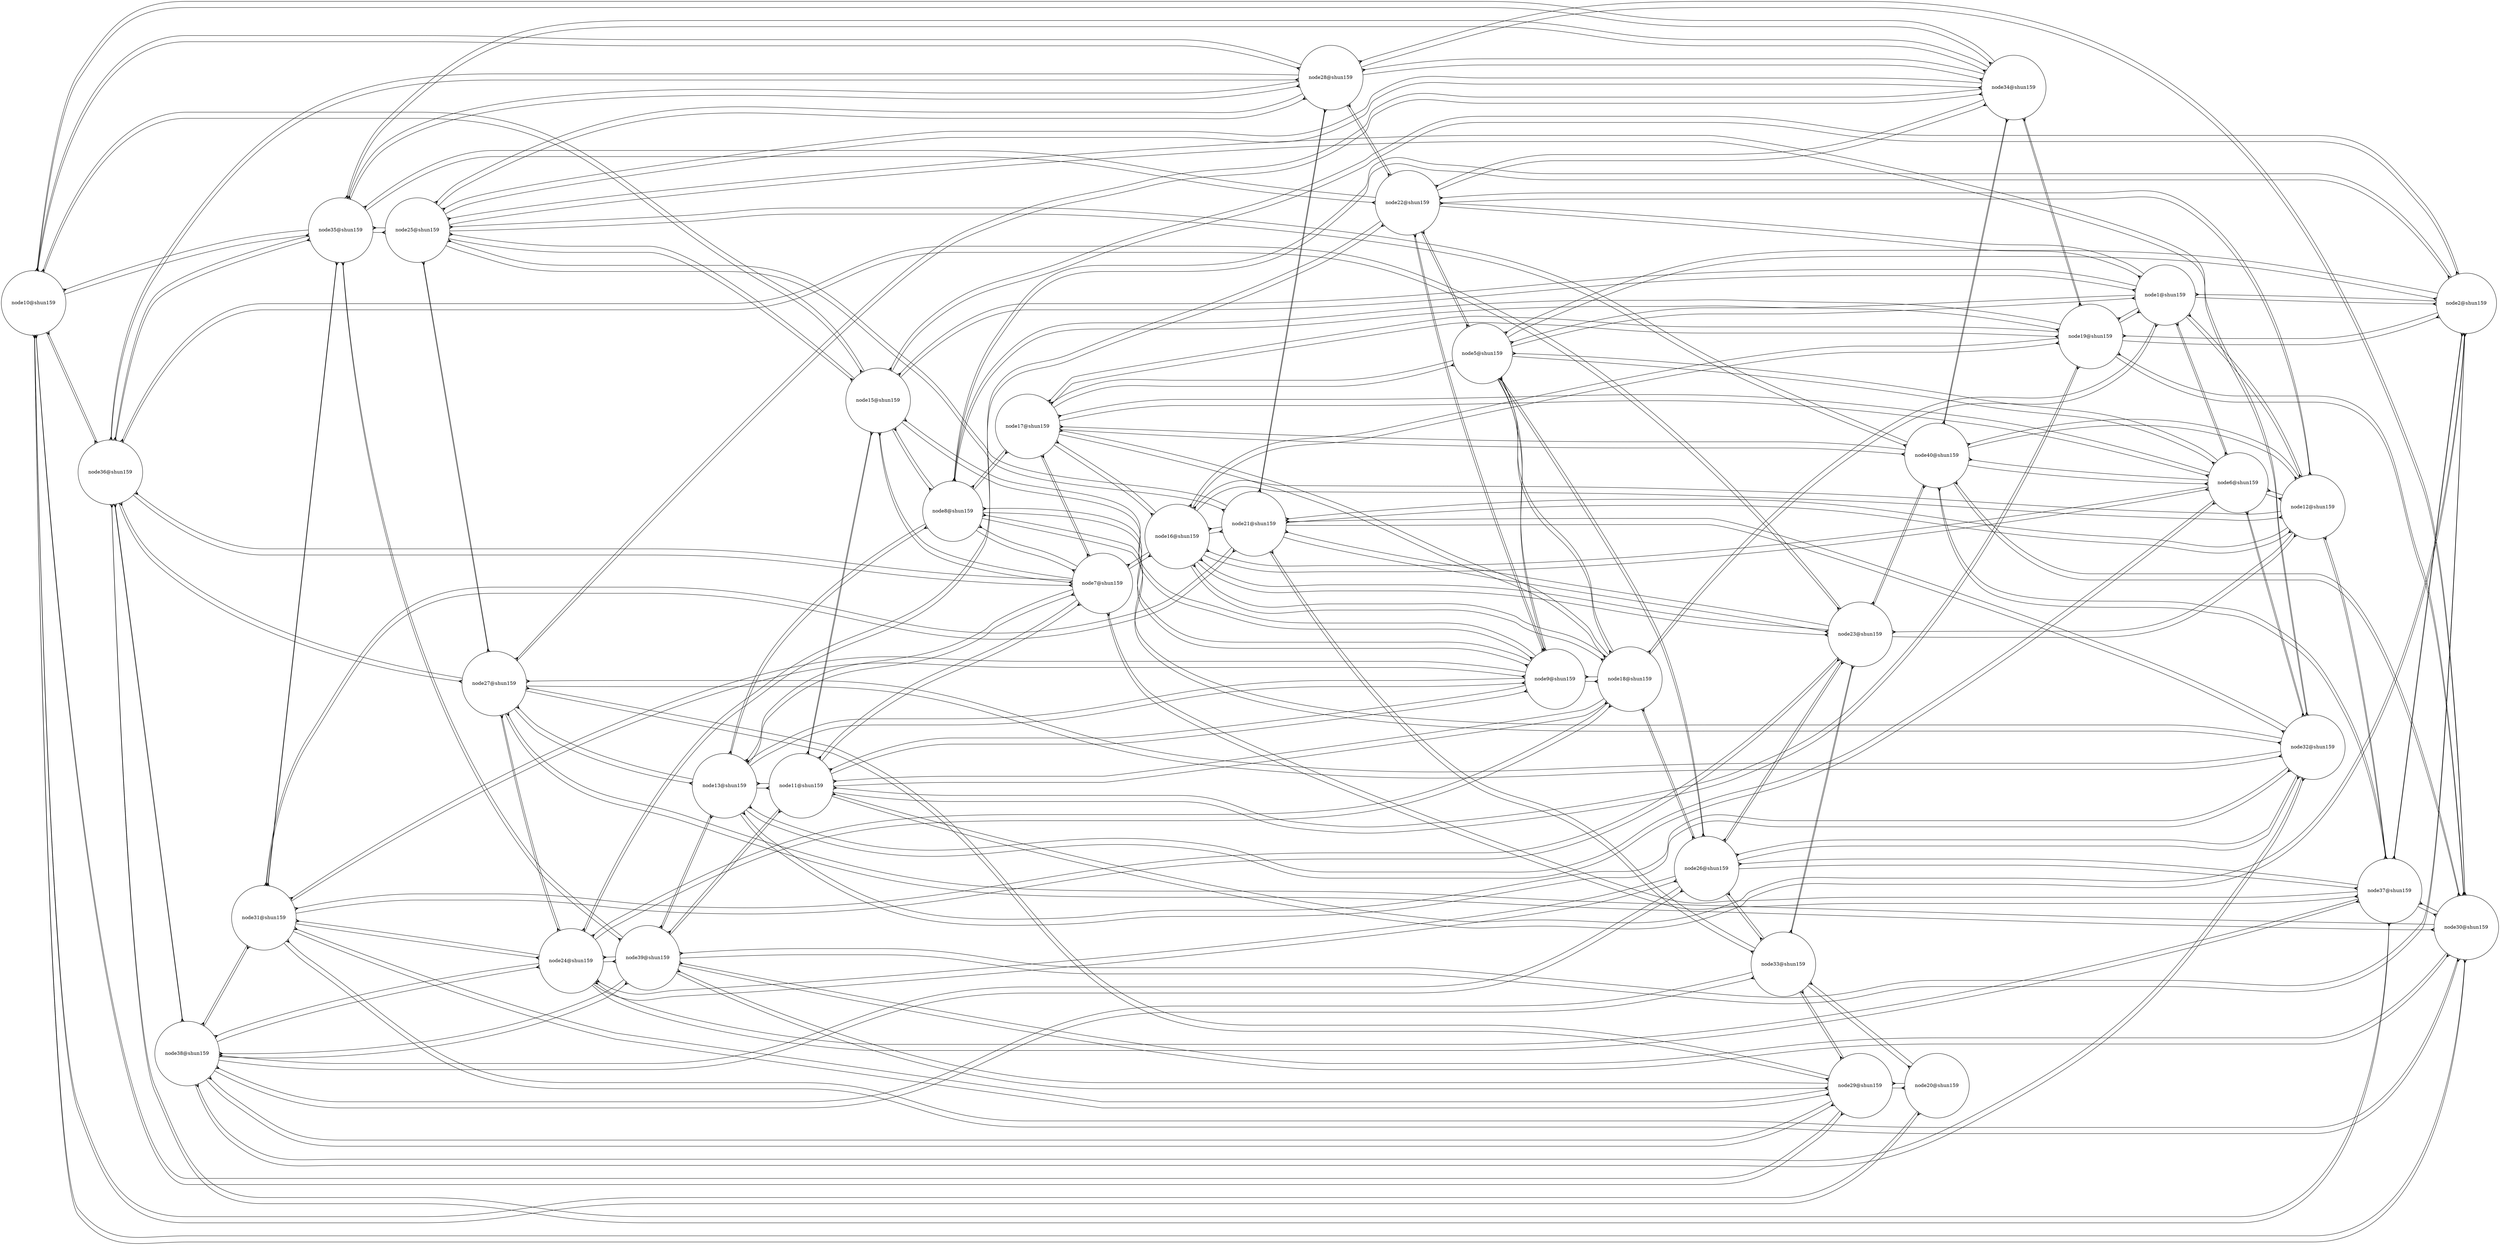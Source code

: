 digraph {
  rankdir=LR;
  node [shape = circle];
  "node10@shun159" -> "node36@shun159" [arrowhead = crow];
  "node10@shun159" -> "node35@shun159" [arrowhead = crow];
  "node10@shun159" -> "node34@shun159" [arrowhead = crow];
  "node10@shun159" -> "node30@shun159" [arrowhead = crow];
  "node10@shun159" -> "node29@shun159" [arrowhead = crow];
  "node10@shun159" -> "node28@shun159" [arrowhead = crow];
  "node10@shun159" -> "node20@shun159" [arrowhead = crow];
  "node10@shun159" -> "node15@shun159" [arrowhead = crow];
  "node11@shun159" -> "node9@shun159" [arrowhead = crow];
  "node11@shun159" -> "node7@shun159" [arrowhead = crow];
  "node11@shun159" -> "node39@shun159" [arrowhead = crow];
  "node11@shun159" -> "node2@shun159" [arrowhead = crow];
  "node11@shun159" -> "node19@shun159" [arrowhead = crow];
  "node11@shun159" -> "node18@shun159" [arrowhead = crow];
  "node11@shun159" -> "node15@shun159" [arrowhead = crow];
  "node11@shun159" -> "node13@shun159" [arrowhead = crow];
  "node12@shun159" -> "node6@shun159" [arrowhead = crow];
  "node12@shun159" -> "node40@shun159" [arrowhead = crow];
  "node12@shun159" -> "node37@shun159" [arrowhead = crow];
  "node12@shun159" -> "node23@shun159" [arrowhead = crow];
  "node12@shun159" -> "node22@shun159" [arrowhead = crow];
  "node12@shun159" -> "node21@shun159" [arrowhead = crow];
  "node12@shun159" -> "node1@shun159" [arrowhead = crow];
  "node12@shun159" -> "node16@shun159" [arrowhead = crow];
  "node13@shun159" -> "node9@shun159" [arrowhead = crow];
  "node13@shun159" -> "node8@shun159" [arrowhead = crow];
  "node13@shun159" -> "node7@shun159" [arrowhead = crow];
  "node13@shun159" -> "node6@shun159" [arrowhead = crow];
  "node13@shun159" -> "node39@shun159" [arrowhead = crow];
  "node13@shun159" -> "node32@shun159" [arrowhead = crow];
  "node13@shun159" -> "node27@shun159" [arrowhead = crow];
  "node13@shun159" -> "node11@shun159" [arrowhead = crow];
  "node15@shun159" -> "node9@shun159" [arrowhead = crow];
  "node15@shun159" -> "node8@shun159" [arrowhead = crow];
  "node15@shun159" -> "node7@shun159" [arrowhead = crow];
  "node15@shun159" -> "node2@shun159" [arrowhead = crow];
  "node15@shun159" -> "node25@shun159" [arrowhead = crow];
  "node15@shun159" -> "node1@shun159" [arrowhead = crow];
  "node15@shun159" -> "node11@shun159" [arrowhead = crow];
  "node15@shun159" -> "node10@shun159" [arrowhead = crow];
  "node16@shun159" -> "node7@shun159" [arrowhead = crow];
  "node16@shun159" -> "node6@shun159" [arrowhead = crow];
  "node16@shun159" -> "node23@shun159" [arrowhead = crow];
  "node16@shun159" -> "node21@shun159" [arrowhead = crow];
  "node16@shun159" -> "node19@shun159" [arrowhead = crow];
  "node16@shun159" -> "node18@shun159" [arrowhead = crow];
  "node16@shun159" -> "node17@shun159" [arrowhead = crow];
  "node16@shun159" -> "node12@shun159" [arrowhead = crow];
  "node17@shun159" -> "node8@shun159" [arrowhead = crow];
  "node17@shun159" -> "node7@shun159" [arrowhead = crow];
  "node17@shun159" -> "node6@shun159" [arrowhead = crow];
  "node17@shun159" -> "node5@shun159" [arrowhead = crow];
  "node17@shun159" -> "node40@shun159" [arrowhead = crow];
  "node17@shun159" -> "node19@shun159" [arrowhead = crow];
  "node17@shun159" -> "node18@shun159" [arrowhead = crow];
  "node17@shun159" -> "node16@shun159" [arrowhead = crow];
  "node18@shun159" -> "node9@shun159" [arrowhead = crow];
  "node18@shun159" -> "node5@shun159" [arrowhead = crow];
  "node18@shun159" -> "node26@shun159" [arrowhead = crow];
  "node18@shun159" -> "node24@shun159" [arrowhead = crow];
  "node18@shun159" -> "node1@shun159" [arrowhead = crow];
  "node18@shun159" -> "node17@shun159" [arrowhead = crow];
  "node18@shun159" -> "node16@shun159" [arrowhead = crow];
  "node18@shun159" -> "node11@shun159" [arrowhead = crow];
  "node19@shun159" -> "node8@shun159" [arrowhead = crow];
  "node19@shun159" -> "node34@shun159" [arrowhead = crow];
  "node19@shun159" -> "node30@shun159" [arrowhead = crow];
  "node19@shun159" -> "node2@shun159" [arrowhead = crow];
  "node19@shun159" -> "node1@shun159" [arrowhead = crow];
  "node19@shun159" -> "node17@shun159" [arrowhead = crow];
  "node19@shun159" -> "node16@shun159" [arrowhead = crow];
  "node19@shun159" -> "node11@shun159" [arrowhead = crow];
  "node1@shun159" -> "node6@shun159" [arrowhead = crow];
  "node1@shun159" -> "node5@shun159" [arrowhead = crow];
  "node1@shun159" -> "node2@shun159" [arrowhead = crow];
  "node1@shun159" -> "node22@shun159" [arrowhead = crow];
  "node1@shun159" -> "node19@shun159" [arrowhead = crow];
  "node1@shun159" -> "node18@shun159" [arrowhead = crow];
  "node1@shun159" -> "node15@shun159" [arrowhead = crow];
  "node1@shun159" -> "node12@shun159" [arrowhead = crow];
  "node20@shun159" -> "node33@shun159" [arrowhead = crow];
  "node20@shun159" -> "node29@shun159" [arrowhead = crow];
  "node20@shun159" -> "node10@shun159" [arrowhead = crow];
  "node21@shun159" -> "node33@shun159" [arrowhead = crow];
  "node21@shun159" -> "node32@shun159" [arrowhead = crow];
  "node21@shun159" -> "node31@shun159" [arrowhead = crow];
  "node21@shun159" -> "node28@shun159" [arrowhead = crow];
  "node21@shun159" -> "node25@shun159" [arrowhead = crow];
  "node21@shun159" -> "node23@shun159" [arrowhead = crow];
  "node21@shun159" -> "node16@shun159" [arrowhead = crow];
  "node21@shun159" -> "node12@shun159" [arrowhead = crow];
  "node22@shun159" -> "node9@shun159" [arrowhead = crow];
  "node22@shun159" -> "node5@shun159" [arrowhead = crow];
  "node22@shun159" -> "node35@shun159" [arrowhead = crow];
  "node22@shun159" -> "node34@shun159" [arrowhead = crow];
  "node22@shun159" -> "node28@shun159" [arrowhead = crow];
  "node22@shun159" -> "node24@shun159" [arrowhead = crow];
  "node22@shun159" -> "node1@shun159" [arrowhead = crow];
  "node22@shun159" -> "node12@shun159" [arrowhead = crow];
  "node23@shun159" -> "node40@shun159" [arrowhead = crow];
  "node23@shun159" -> "node36@shun159" [arrowhead = crow];
  "node23@shun159" -> "node33@shun159" [arrowhead = crow];
  "node23@shun159" -> "node31@shun159" [arrowhead = crow];
  "node23@shun159" -> "node26@shun159" [arrowhead = crow];
  "node23@shun159" -> "node21@shun159" [arrowhead = crow];
  "node23@shun159" -> "node16@shun159" [arrowhead = crow];
  "node23@shun159" -> "node12@shun159" [arrowhead = crow];
  "node24@shun159" -> "node39@shun159" [arrowhead = crow];
  "node24@shun159" -> "node38@shun159" [arrowhead = crow];
  "node24@shun159" -> "node37@shun159" [arrowhead = crow];
  "node24@shun159" -> "node31@shun159" [arrowhead = crow];
  "node24@shun159" -> "node27@shun159" [arrowhead = crow];
  "node24@shun159" -> "node26@shun159" [arrowhead = crow];
  "node24@shun159" -> "node22@shun159" [arrowhead = crow];
  "node24@shun159" -> "node18@shun159" [arrowhead = crow];
  "node25@shun159" -> "node40@shun159" [arrowhead = crow];
  "node25@shun159" -> "node35@shun159" [arrowhead = crow];
  "node25@shun159" -> "node34@shun159" [arrowhead = crow];
  "node25@shun159" -> "node32@shun159" [arrowhead = crow];
  "node25@shun159" -> "node28@shun159" [arrowhead = crow];
  "node25@shun159" -> "node27@shun159" [arrowhead = crow];
  "node25@shun159" -> "node21@shun159" [arrowhead = crow];
  "node25@shun159" -> "node15@shun159" [arrowhead = crow];
  "node26@shun159" -> "node5@shun159" [arrowhead = crow];
  "node26@shun159" -> "node38@shun159" [arrowhead = crow];
  "node26@shun159" -> "node37@shun159" [arrowhead = crow];
  "node26@shun159" -> "node33@shun159" [arrowhead = crow];
  "node26@shun159" -> "node32@shun159" [arrowhead = crow];
  "node26@shun159" -> "node24@shun159" [arrowhead = crow];
  "node26@shun159" -> "node23@shun159" [arrowhead = crow];
  "node26@shun159" -> "node18@shun159" [arrowhead = crow];
  "node27@shun159" -> "node36@shun159" [arrowhead = crow];
  "node27@shun159" -> "node34@shun159" [arrowhead = crow];
  "node27@shun159" -> "node32@shun159" [arrowhead = crow];
  "node27@shun159" -> "node30@shun159" [arrowhead = crow];
  "node27@shun159" -> "node29@shun159" [arrowhead = crow];
  "node27@shun159" -> "node25@shun159" [arrowhead = crow];
  "node27@shun159" -> "node24@shun159" [arrowhead = crow];
  "node27@shun159" -> "node13@shun159" [arrowhead = crow];
  "node28@shun159" -> "node36@shun159" [arrowhead = crow];
  "node28@shun159" -> "node35@shun159" [arrowhead = crow];
  "node28@shun159" -> "node34@shun159" [arrowhead = crow];
  "node28@shun159" -> "node30@shun159" [arrowhead = crow];
  "node28@shun159" -> "node25@shun159" [arrowhead = crow];
  "node28@shun159" -> "node22@shun159" [arrowhead = crow];
  "node28@shun159" -> "node21@shun159" [arrowhead = crow];
  "node28@shun159" -> "node10@shun159" [arrowhead = crow];
  "node29@shun159" -> "node39@shun159" [arrowhead = crow];
  "node29@shun159" -> "node38@shun159" [arrowhead = crow];
  "node29@shun159" -> "node33@shun159" [arrowhead = crow];
  "node29@shun159" -> "node31@shun159" [arrowhead = crow];
  "node29@shun159" -> "node27@shun159" [arrowhead = crow];
  "node29@shun159" -> "node20@shun159" [arrowhead = crow];
  "node29@shun159" -> "node10@shun159" [arrowhead = crow];
  "node2@shun159" -> "node8@shun159" [arrowhead = crow];
  "node2@shun159" -> "node5@shun159" [arrowhead = crow];
  "node2@shun159" -> "node39@shun159" [arrowhead = crow];
  "node2@shun159" -> "node37@shun159" [arrowhead = crow];
  "node2@shun159" -> "node1@shun159" [arrowhead = crow];
  "node2@shun159" -> "node19@shun159" [arrowhead = crow];
  "node2@shun159" -> "node15@shun159" [arrowhead = crow];
  "node2@shun159" -> "node11@shun159" [arrowhead = crow];
  "node30@shun159" -> "node40@shun159" [arrowhead = crow];
  "node30@shun159" -> "node39@shun159" [arrowhead = crow];
  "node30@shun159" -> "node37@shun159" [arrowhead = crow];
  "node30@shun159" -> "node31@shun159" [arrowhead = crow];
  "node30@shun159" -> "node28@shun159" [arrowhead = crow];
  "node30@shun159" -> "node27@shun159" [arrowhead = crow];
  "node30@shun159" -> "node19@shun159" [arrowhead = crow];
  "node30@shun159" -> "node10@shun159" [arrowhead = crow];
  "node31@shun159" -> "node9@shun159" [arrowhead = crow];
  "node31@shun159" -> "node38@shun159" [arrowhead = crow];
  "node31@shun159" -> "node35@shun159" [arrowhead = crow];
  "node31@shun159" -> "node30@shun159" [arrowhead = crow];
  "node31@shun159" -> "node29@shun159" [arrowhead = crow];
  "node31@shun159" -> "node24@shun159" [arrowhead = crow];
  "node31@shun159" -> "node23@shun159" [arrowhead = crow];
  "node31@shun159" -> "node21@shun159" [arrowhead = crow];
  "node32@shun159" -> "node8@shun159" [arrowhead = crow];
  "node32@shun159" -> "node6@shun159" [arrowhead = crow];
  "node32@shun159" -> "node38@shun159" [arrowhead = crow];
  "node32@shun159" -> "node27@shun159" [arrowhead = crow];
  "node32@shun159" -> "node26@shun159" [arrowhead = crow];
  "node32@shun159" -> "node25@shun159" [arrowhead = crow];
  "node32@shun159" -> "node21@shun159" [arrowhead = crow];
  "node32@shun159" -> "node13@shun159" [arrowhead = crow];
  "node33@shun159" -> "node38@shun159" [arrowhead = crow];
  "node33@shun159" -> "node29@shun159" [arrowhead = crow];
  "node33@shun159" -> "node26@shun159" [arrowhead = crow];
  "node33@shun159" -> "node23@shun159" [arrowhead = crow];
  "node33@shun159" -> "node21@shun159" [arrowhead = crow];
  "node33@shun159" -> "node20@shun159" [arrowhead = crow];
  "node34@shun159" -> "node40@shun159" [arrowhead = crow];
  "node34@shun159" -> "node35@shun159" [arrowhead = crow];
  "node34@shun159" -> "node28@shun159" [arrowhead = crow];
  "node34@shun159" -> "node27@shun159" [arrowhead = crow];
  "node34@shun159" -> "node25@shun159" [arrowhead = crow];
  "node34@shun159" -> "node22@shun159" [arrowhead = crow];
  "node34@shun159" -> "node19@shun159" [arrowhead = crow];
  "node34@shun159" -> "node10@shun159" [arrowhead = crow];
  "node35@shun159" -> "node39@shun159" [arrowhead = crow];
  "node35@shun159" -> "node36@shun159" [arrowhead = crow];
  "node35@shun159" -> "node34@shun159" [arrowhead = crow];
  "node35@shun159" -> "node31@shun159" [arrowhead = crow];
  "node35@shun159" -> "node28@shun159" [arrowhead = crow];
  "node35@shun159" -> "node25@shun159" [arrowhead = crow];
  "node35@shun159" -> "node22@shun159" [arrowhead = crow];
  "node35@shun159" -> "node10@shun159" [arrowhead = crow];
  "node36@shun159" -> "node7@shun159" [arrowhead = crow];
  "node36@shun159" -> "node38@shun159" [arrowhead = crow];
  "node36@shun159" -> "node37@shun159" [arrowhead = crow];
  "node36@shun159" -> "node35@shun159" [arrowhead = crow];
  "node36@shun159" -> "node28@shun159" [arrowhead = crow];
  "node36@shun159" -> "node27@shun159" [arrowhead = crow];
  "node36@shun159" -> "node23@shun159" [arrowhead = crow];
  "node36@shun159" -> "node10@shun159" [arrowhead = crow];
  "node37@shun159" -> "node7@shun159" [arrowhead = crow];
  "node37@shun159" -> "node40@shun159" [arrowhead = crow];
  "node37@shun159" -> "node36@shun159" [arrowhead = crow];
  "node37@shun159" -> "node30@shun159" [arrowhead = crow];
  "node37@shun159" -> "node2@shun159" [arrowhead = crow];
  "node37@shun159" -> "node26@shun159" [arrowhead = crow];
  "node37@shun159" -> "node24@shun159" [arrowhead = crow];
  "node37@shun159" -> "node12@shun159" [arrowhead = crow];
  "node38@shun159" -> "node39@shun159" [arrowhead = crow];
  "node38@shun159" -> "node36@shun159" [arrowhead = crow];
  "node38@shun159" -> "node33@shun159" [arrowhead = crow];
  "node38@shun159" -> "node32@shun159" [arrowhead = crow];
  "node38@shun159" -> "node31@shun159" [arrowhead = crow];
  "node38@shun159" -> "node29@shun159" [arrowhead = crow];
  "node38@shun159" -> "node26@shun159" [arrowhead = crow];
  "node38@shun159" -> "node24@shun159" [arrowhead = crow];
  "node39@shun159" -> "node38@shun159" [arrowhead = crow];
  "node39@shun159" -> "node35@shun159" [arrowhead = crow];
  "node39@shun159" -> "node30@shun159" [arrowhead = crow];
  "node39@shun159" -> "node2@shun159" [arrowhead = crow];
  "node39@shun159" -> "node29@shun159" [arrowhead = crow];
  "node39@shun159" -> "node24@shun159" [arrowhead = crow];
  "node39@shun159" -> "node13@shun159" [arrowhead = crow];
  "node39@shun159" -> "node11@shun159" [arrowhead = crow];
  "node40@shun159" -> "node6@shun159" [arrowhead = crow];
  "node40@shun159" -> "node37@shun159" [arrowhead = crow];
  "node40@shun159" -> "node34@shun159" [arrowhead = crow];
  "node40@shun159" -> "node30@shun159" [arrowhead = crow];
  "node40@shun159" -> "node25@shun159" [arrowhead = crow];
  "node40@shun159" -> "node23@shun159" [arrowhead = crow];
  "node40@shun159" -> "node17@shun159" [arrowhead = crow];
  "node40@shun159" -> "node12@shun159" [arrowhead = crow];
  "node5@shun159" -> "node9@shun159" [arrowhead = crow];
  "node5@shun159" -> "node6@shun159" [arrowhead = crow];
  "node5@shun159" -> "node2@shun159" [arrowhead = crow];
  "node5@shun159" -> "node26@shun159" [arrowhead = crow];
  "node5@shun159" -> "node22@shun159" [arrowhead = crow];
  "node5@shun159" -> "node1@shun159" [arrowhead = crow];
  "node5@shun159" -> "node18@shun159" [arrowhead = crow];
  "node5@shun159" -> "node17@shun159" [arrowhead = crow];
  "node6@shun159" -> "node5@shun159" [arrowhead = crow];
  "node6@shun159" -> "node40@shun159" [arrowhead = crow];
  "node6@shun159" -> "node32@shun159" [arrowhead = crow];
  "node6@shun159" -> "node1@shun159" [arrowhead = crow];
  "node6@shun159" -> "node17@shun159" [arrowhead = crow];
  "node6@shun159" -> "node16@shun159" [arrowhead = crow];
  "node6@shun159" -> "node13@shun159" [arrowhead = crow];
  "node6@shun159" -> "node12@shun159" [arrowhead = crow];
  "node7@shun159" -> "node8@shun159" [arrowhead = crow];
  "node7@shun159" -> "node37@shun159" [arrowhead = crow];
  "node7@shun159" -> "node36@shun159" [arrowhead = crow];
  "node7@shun159" -> "node17@shun159" [arrowhead = crow];
  "node7@shun159" -> "node16@shun159" [arrowhead = crow];
  "node7@shun159" -> "node15@shun159" [arrowhead = crow];
  "node7@shun159" -> "node13@shun159" [arrowhead = crow];
  "node7@shun159" -> "node11@shun159" [arrowhead = crow];
  "node8@shun159" -> "node9@shun159" [arrowhead = crow];
  "node8@shun159" -> "node7@shun159" [arrowhead = crow];
  "node8@shun159" -> "node32@shun159" [arrowhead = crow];
  "node8@shun159" -> "node2@shun159" [arrowhead = crow];
  "node8@shun159" -> "node19@shun159" [arrowhead = crow];
  "node8@shun159" -> "node17@shun159" [arrowhead = crow];
  "node8@shun159" -> "node15@shun159" [arrowhead = crow];
  "node8@shun159" -> "node13@shun159" [arrowhead = crow];
  "node9@shun159" -> "node8@shun159" [arrowhead = crow];
  "node9@shun159" -> "node5@shun159" [arrowhead = crow];
  "node9@shun159" -> "node31@shun159" [arrowhead = crow];
  "node9@shun159" -> "node22@shun159" [arrowhead = crow];
  "node9@shun159" -> "node18@shun159" [arrowhead = crow];
  "node9@shun159" -> "node15@shun159" [arrowhead = crow];
  "node9@shun159" -> "node13@shun159" [arrowhead = crow];
  "node9@shun159" -> "node11@shun159" [arrowhead = crow];
}